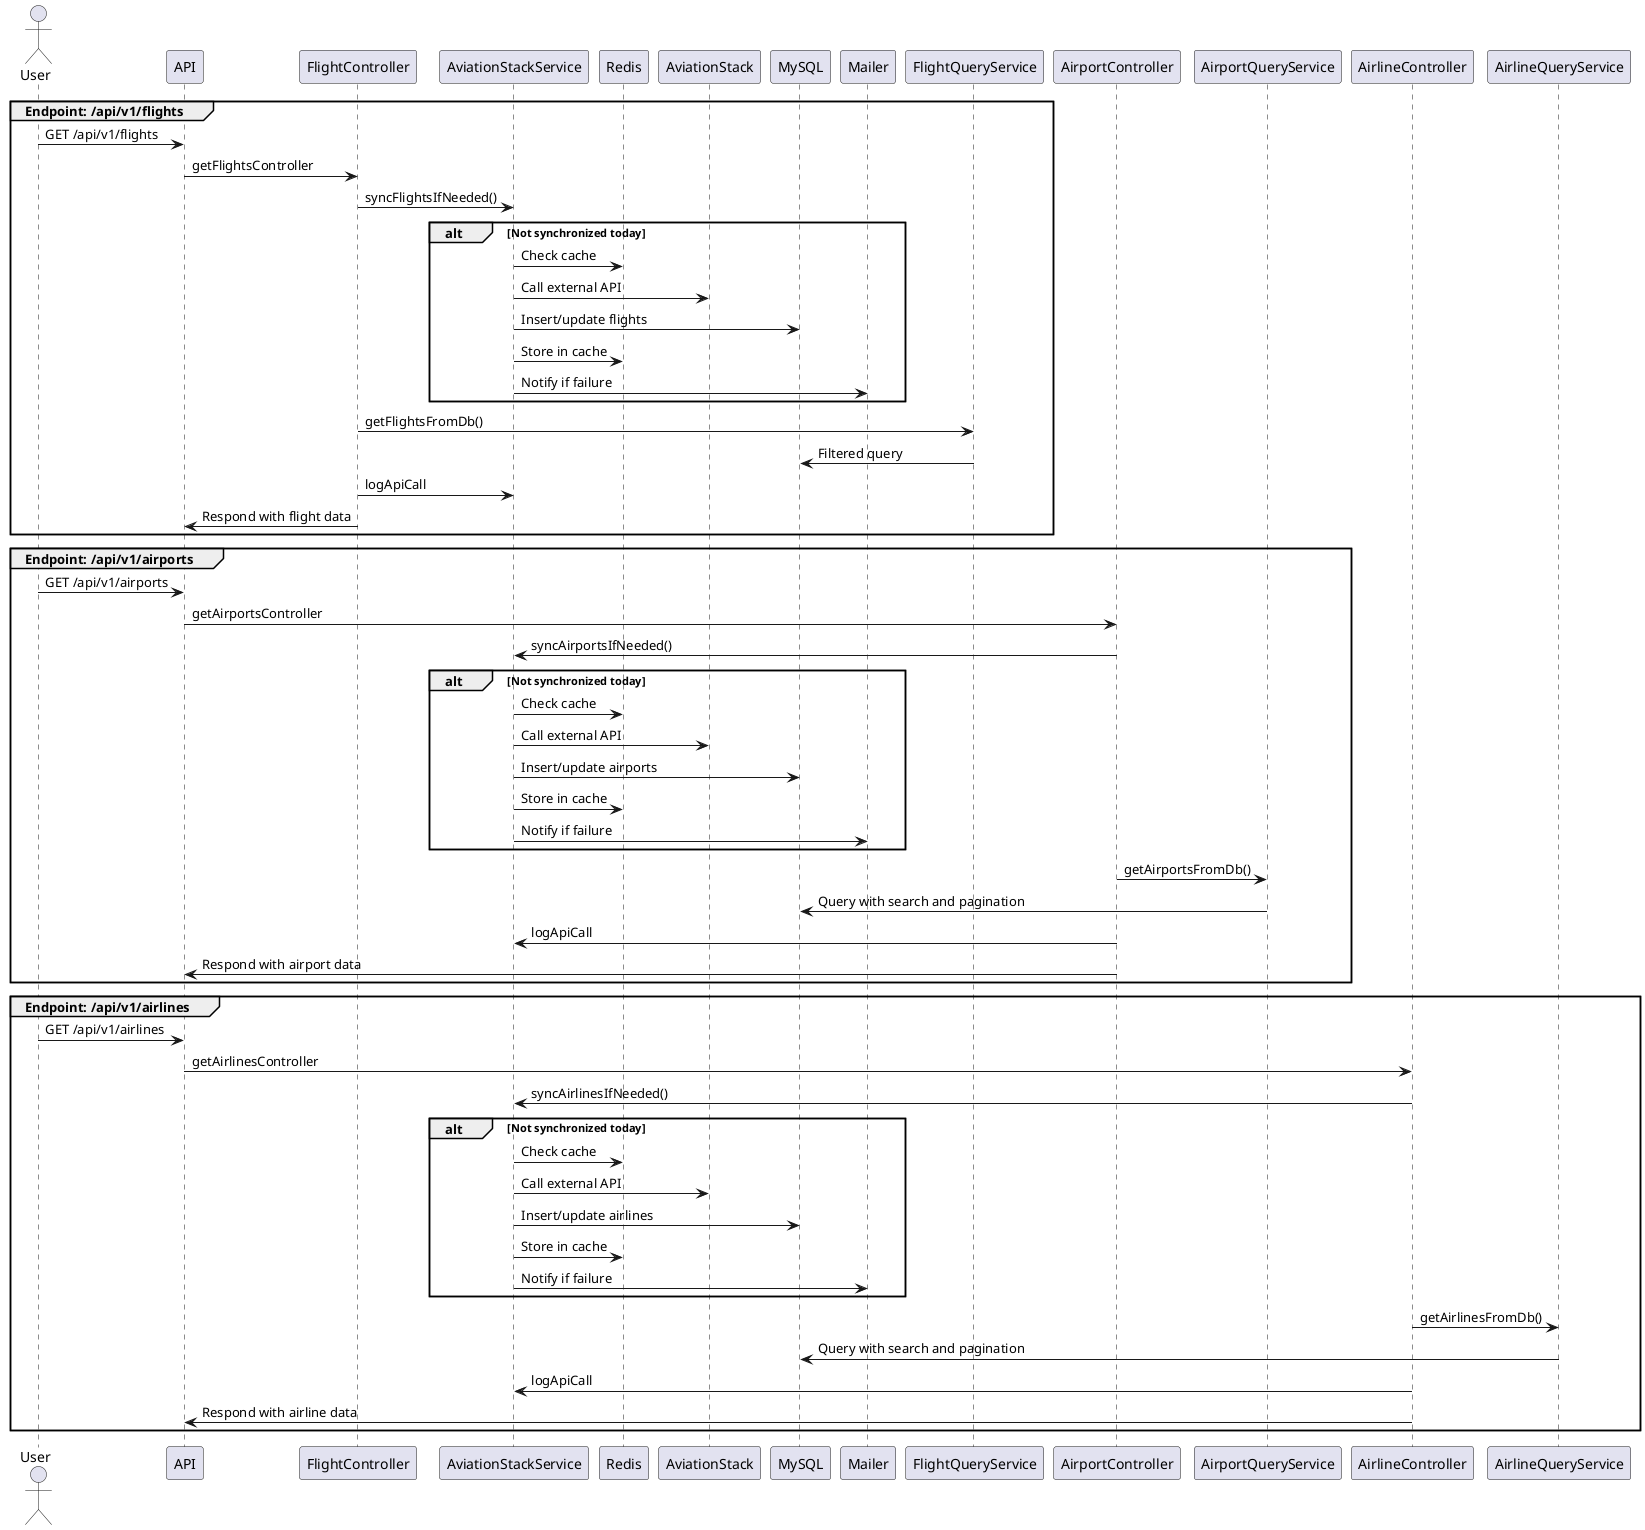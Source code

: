@startuml AviationStackFullFlow
actor User
group Endpoint: /api/v1/flights
   User -> API : GET /api/v1/flights
   API -> FlightController : getFlightsController
   FlightController -> AviationStackService : syncFlightsIfNeeded()
   alt Not synchronized today
      AviationStackService -> Redis : Check cache
      AviationStackService -> AviationStack : Call external API
      AviationStackService -> MySQL : Insert/update flights
      AviationStackService -> Redis : Store in cache
      AviationStackService -> Mailer : Notify if failure
   end
   FlightController -> FlightQueryService : getFlightsFromDb()
   FlightQueryService -> MySQL : Filtered query
   FlightController -> AviationStackService : logApiCall
   FlightController -> API : Respond with flight data
end group
group Endpoint: /api/v1/airports
   User -> API : GET /api/v1/airports
   API -> AirportController : getAirportsController
   AirportController -> AviationStackService : syncAirportsIfNeeded()
   alt Not synchronized today
      AviationStackService -> Redis : Check cache
      AviationStackService -> AviationStack : Call external API
      AviationStackService -> MySQL : Insert/update airports
      AviationStackService -> Redis : Store in cache
      AviationStackService -> Mailer : Notify if failure
   end
   AirportController -> AirportQueryService : getAirportsFromDb()
   AirportQueryService -> MySQL : Query with search and pagination
   AirportController -> AviationStackService : logApiCall
   AirportController -> API : Respond with airport data
end group
group Endpoint: /api/v1/airlines
   User -> API : GET /api/v1/airlines
   API -> AirlineController : getAirlinesController
   AirlineController -> AviationStackService : syncAirlinesIfNeeded()
   alt Not synchronized today
      AviationStackService -> Redis : Check cache
      AviationStackService -> AviationStack : Call external API
      AviationStackService -> MySQL : Insert/update airlines
      AviationStackService -> Redis : Store in cache
      AviationStackService -> Mailer : Notify if failure
   end
   AirlineController -> AirlineQueryService : getAirlinesFromDb()
   AirlineQueryService -> MySQL : Query with search and pagination
   AirlineController -> AviationStackService : logApiCall
   AirlineController -> API : Respond with airline data
end group
@enduml
